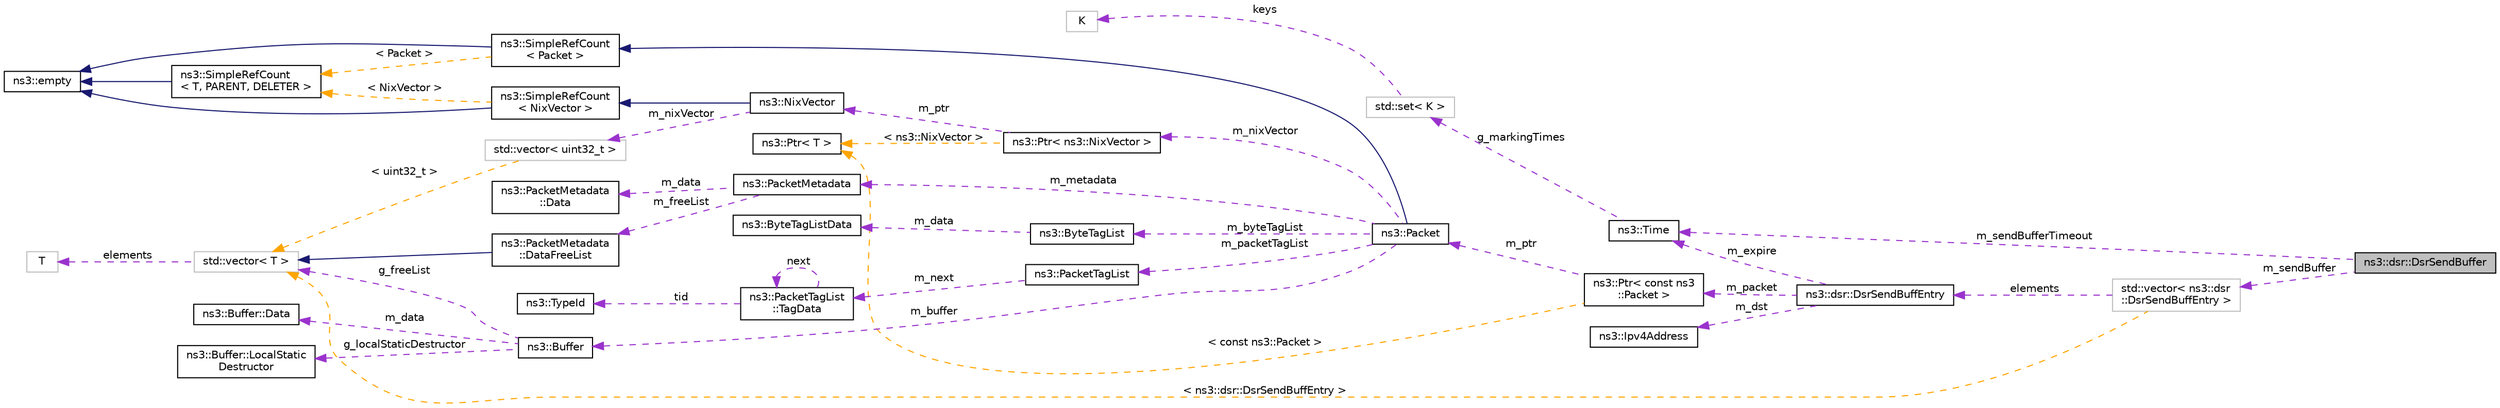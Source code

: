 digraph "ns3::dsr::DsrSendBuffer"
{
 // LATEX_PDF_SIZE
  edge [fontname="Helvetica",fontsize="10",labelfontname="Helvetica",labelfontsize="10"];
  node [fontname="Helvetica",fontsize="10",shape=record];
  rankdir="LR";
  Node1 [label="ns3::dsr::DsrSendBuffer",height=0.2,width=0.4,color="black", fillcolor="grey75", style="filled", fontcolor="black",tooltip="DSR send buffer."];
  Node2 -> Node1 [dir="back",color="darkorchid3",fontsize="10",style="dashed",label=" m_sendBufferTimeout" ,fontname="Helvetica"];
  Node2 [label="ns3::Time",height=0.2,width=0.4,color="black", fillcolor="white", style="filled",URL="$classns3_1_1_time.html",tooltip="Simulation virtual time values and global simulation resolution."];
  Node3 -> Node2 [dir="back",color="darkorchid3",fontsize="10",style="dashed",label=" g_markingTimes" ,fontname="Helvetica"];
  Node3 [label="std::set\< K \>",height=0.2,width=0.4,color="grey75", fillcolor="white", style="filled",tooltip=" "];
  Node4 -> Node3 [dir="back",color="darkorchid3",fontsize="10",style="dashed",label=" keys" ,fontname="Helvetica"];
  Node4 [label="K",height=0.2,width=0.4,color="grey75", fillcolor="white", style="filled",tooltip=" "];
  Node5 -> Node1 [dir="back",color="darkorchid3",fontsize="10",style="dashed",label=" m_sendBuffer" ,fontname="Helvetica"];
  Node5 [label="std::vector\< ns3::dsr\l::DsrSendBuffEntry \>",height=0.2,width=0.4,color="grey75", fillcolor="white", style="filled",tooltip=" "];
  Node6 -> Node5 [dir="back",color="darkorchid3",fontsize="10",style="dashed",label=" elements" ,fontname="Helvetica"];
  Node6 [label="ns3::dsr::DsrSendBuffEntry",height=0.2,width=0.4,color="black", fillcolor="white", style="filled",URL="$classns3_1_1dsr_1_1_dsr_send_buff_entry.html",tooltip="DSR Send Buffer Entry."];
  Node2 -> Node6 [dir="back",color="darkorchid3",fontsize="10",style="dashed",label=" m_expire" ,fontname="Helvetica"];
  Node7 -> Node6 [dir="back",color="darkorchid3",fontsize="10",style="dashed",label=" m_packet" ,fontname="Helvetica"];
  Node7 [label="ns3::Ptr\< const ns3\l::Packet \>",height=0.2,width=0.4,color="black", fillcolor="white", style="filled",URL="$classns3_1_1_ptr.html",tooltip=" "];
  Node8 -> Node7 [dir="back",color="darkorchid3",fontsize="10",style="dashed",label=" m_ptr" ,fontname="Helvetica"];
  Node8 [label="ns3::Packet",height=0.2,width=0.4,color="black", fillcolor="white", style="filled",URL="$classns3_1_1_packet.html",tooltip="network packets"];
  Node9 -> Node8 [dir="back",color="midnightblue",fontsize="10",style="solid",fontname="Helvetica"];
  Node9 [label="ns3::SimpleRefCount\l\< Packet \>",height=0.2,width=0.4,color="black", fillcolor="white", style="filled",URL="$classns3_1_1_simple_ref_count.html",tooltip=" "];
  Node10 -> Node9 [dir="back",color="midnightblue",fontsize="10",style="solid",fontname="Helvetica"];
  Node10 [label="ns3::empty",height=0.2,width=0.4,color="black", fillcolor="white", style="filled",URL="$classns3_1_1empty.html",tooltip="make Callback use a separate empty type"];
  Node11 -> Node9 [dir="back",color="orange",fontsize="10",style="dashed",label=" \< Packet \>" ,fontname="Helvetica"];
  Node11 [label="ns3::SimpleRefCount\l\< T, PARENT, DELETER \>",height=0.2,width=0.4,color="black", fillcolor="white", style="filled",URL="$classns3_1_1_simple_ref_count.html",tooltip="A template-based reference counting class."];
  Node10 -> Node11 [dir="back",color="midnightblue",fontsize="10",style="solid",fontname="Helvetica"];
  Node12 -> Node8 [dir="back",color="darkorchid3",fontsize="10",style="dashed",label=" m_nixVector" ,fontname="Helvetica"];
  Node12 [label="ns3::Ptr\< ns3::NixVector \>",height=0.2,width=0.4,color="black", fillcolor="white", style="filled",URL="$classns3_1_1_ptr.html",tooltip=" "];
  Node13 -> Node12 [dir="back",color="darkorchid3",fontsize="10",style="dashed",label=" m_ptr" ,fontname="Helvetica"];
  Node13 [label="ns3::NixVector",height=0.2,width=0.4,color="black", fillcolor="white", style="filled",URL="$classns3_1_1_nix_vector.html",tooltip="Neighbor-index data structure for nix-vector routing."];
  Node14 -> Node13 [dir="back",color="midnightblue",fontsize="10",style="solid",fontname="Helvetica"];
  Node14 [label="ns3::SimpleRefCount\l\< NixVector \>",height=0.2,width=0.4,color="black", fillcolor="white", style="filled",URL="$classns3_1_1_simple_ref_count.html",tooltip=" "];
  Node10 -> Node14 [dir="back",color="midnightblue",fontsize="10",style="solid",fontname="Helvetica"];
  Node11 -> Node14 [dir="back",color="orange",fontsize="10",style="dashed",label=" \< NixVector \>" ,fontname="Helvetica"];
  Node15 -> Node13 [dir="back",color="darkorchid3",fontsize="10",style="dashed",label=" m_nixVector" ,fontname="Helvetica"];
  Node15 [label="std::vector\< uint32_t \>",height=0.2,width=0.4,color="grey75", fillcolor="white", style="filled",tooltip=" "];
  Node16 -> Node15 [dir="back",color="orange",fontsize="10",style="dashed",label=" \< uint32_t \>" ,fontname="Helvetica"];
  Node16 [label="std::vector\< T \>",height=0.2,width=0.4,color="grey75", fillcolor="white", style="filled",tooltip=" "];
  Node17 -> Node16 [dir="back",color="darkorchid3",fontsize="10",style="dashed",label=" elements" ,fontname="Helvetica"];
  Node17 [label="T",height=0.2,width=0.4,color="grey75", fillcolor="white", style="filled",tooltip=" "];
  Node18 -> Node12 [dir="back",color="orange",fontsize="10",style="dashed",label=" \< ns3::NixVector \>" ,fontname="Helvetica"];
  Node18 [label="ns3::Ptr\< T \>",height=0.2,width=0.4,color="black", fillcolor="white", style="filled",URL="$classns3_1_1_ptr.html",tooltip="Smart pointer class similar to boost::intrusive_ptr."];
  Node19 -> Node8 [dir="back",color="darkorchid3",fontsize="10",style="dashed",label=" m_metadata" ,fontname="Helvetica"];
  Node19 [label="ns3::PacketMetadata",height=0.2,width=0.4,color="black", fillcolor="white", style="filled",URL="$classns3_1_1_packet_metadata.html",tooltip="Handle packet metadata about packet headers and trailers."];
  Node20 -> Node19 [dir="back",color="darkorchid3",fontsize="10",style="dashed",label=" m_data" ,fontname="Helvetica"];
  Node20 [label="ns3::PacketMetadata\l::Data",height=0.2,width=0.4,color="black", fillcolor="white", style="filled",URL="$structns3_1_1_packet_metadata_1_1_data.html",tooltip="Data structure."];
  Node21 -> Node19 [dir="back",color="darkorchid3",fontsize="10",style="dashed",label=" m_freeList" ,fontname="Helvetica"];
  Node21 [label="ns3::PacketMetadata\l::DataFreeList",height=0.2,width=0.4,color="black", fillcolor="white", style="filled",URL="$classns3_1_1_packet_metadata_1_1_data_free_list.html",tooltip="Class to hold all the metadata."];
  Node16 -> Node21 [dir="back",color="midnightblue",fontsize="10",style="solid",fontname="Helvetica"];
  Node22 -> Node8 [dir="back",color="darkorchid3",fontsize="10",style="dashed",label=" m_byteTagList" ,fontname="Helvetica"];
  Node22 [label="ns3::ByteTagList",height=0.2,width=0.4,color="black", fillcolor="white", style="filled",URL="$classns3_1_1_byte_tag_list.html",tooltip="keep track of the byte tags stored in a packet."];
  Node23 -> Node22 [dir="back",color="darkorchid3",fontsize="10",style="dashed",label=" m_data" ,fontname="Helvetica"];
  Node23 [label="ns3::ByteTagListData",height=0.2,width=0.4,color="black", fillcolor="white", style="filled",URL="$structns3_1_1_byte_tag_list_data.html",tooltip="Internal representation of the byte tags stored in a packet."];
  Node24 -> Node8 [dir="back",color="darkorchid3",fontsize="10",style="dashed",label=" m_packetTagList" ,fontname="Helvetica"];
  Node24 [label="ns3::PacketTagList",height=0.2,width=0.4,color="black", fillcolor="white", style="filled",URL="$classns3_1_1_packet_tag_list.html",tooltip="List of the packet tags stored in a packet."];
  Node25 -> Node24 [dir="back",color="darkorchid3",fontsize="10",style="dashed",label=" m_next" ,fontname="Helvetica"];
  Node25 [label="ns3::PacketTagList\l::TagData",height=0.2,width=0.4,color="black", fillcolor="white", style="filled",URL="$structns3_1_1_packet_tag_list_1_1_tag_data.html",tooltip="Tree node for sharing serialized tags."];
  Node25 -> Node25 [dir="back",color="darkorchid3",fontsize="10",style="dashed",label=" next" ,fontname="Helvetica"];
  Node26 -> Node25 [dir="back",color="darkorchid3",fontsize="10",style="dashed",label=" tid" ,fontname="Helvetica"];
  Node26 [label="ns3::TypeId",height=0.2,width=0.4,color="black", fillcolor="white", style="filled",URL="$classns3_1_1_type_id.html",tooltip="a unique identifier for an interface."];
  Node27 -> Node8 [dir="back",color="darkorchid3",fontsize="10",style="dashed",label=" m_buffer" ,fontname="Helvetica"];
  Node27 [label="ns3::Buffer",height=0.2,width=0.4,color="black", fillcolor="white", style="filled",URL="$classns3_1_1_buffer.html",tooltip="automatically resized byte buffer"];
  Node28 -> Node27 [dir="back",color="darkorchid3",fontsize="10",style="dashed",label=" m_data" ,fontname="Helvetica"];
  Node28 [label="ns3::Buffer::Data",height=0.2,width=0.4,color="black", fillcolor="white", style="filled",URL="$structns3_1_1_buffer_1_1_data.html",tooltip="This data structure is variable-sized through its last member whose size is determined at allocation ..."];
  Node29 -> Node27 [dir="back",color="darkorchid3",fontsize="10",style="dashed",label=" g_localStaticDestructor" ,fontname="Helvetica"];
  Node29 [label="ns3::Buffer::LocalStatic\lDestructor",height=0.2,width=0.4,color="black", fillcolor="white", style="filled",URL="$structns3_1_1_buffer_1_1_local_static_destructor.html",tooltip="Local static destructor structure."];
  Node16 -> Node27 [dir="back",color="darkorchid3",fontsize="10",style="dashed",label=" g_freeList" ,fontname="Helvetica"];
  Node18 -> Node7 [dir="back",color="orange",fontsize="10",style="dashed",label=" \< const ns3::Packet \>" ,fontname="Helvetica"];
  Node30 -> Node6 [dir="back",color="darkorchid3",fontsize="10",style="dashed",label=" m_dst" ,fontname="Helvetica"];
  Node30 [label="ns3::Ipv4Address",height=0.2,width=0.4,color="black", fillcolor="white", style="filled",URL="$classns3_1_1_ipv4_address.html",tooltip="Ipv4 addresses are stored in host order in this class."];
  Node16 -> Node5 [dir="back",color="orange",fontsize="10",style="dashed",label=" \< ns3::dsr::DsrSendBuffEntry \>" ,fontname="Helvetica"];
}
